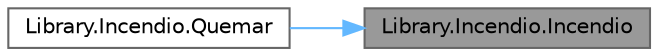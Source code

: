 digraph "Library.Incendio.Incendio"
{
 // INTERACTIVE_SVG=YES
 // LATEX_PDF_SIZE
  bgcolor="transparent";
  edge [fontname=Helvetica,fontsize=10,labelfontname=Helvetica,labelfontsize=10];
  node [fontname=Helvetica,fontsize=10,shape=box,height=0.2,width=0.4];
  rankdir="RL";
  Node1 [id="Node000001",label="Library.Incendio.Incendio",height=0.2,width=0.4,color="gray40", fillcolor="grey60", style="filled", fontcolor="black",tooltip="Inicializa una nueva instancia de la clase Incendio."];
  Node1 -> Node2 [id="edge1_Node000001_Node000002",dir="back",color="steelblue1",style="solid",tooltip=" "];
  Node2 [id="Node000002",label="Library.Incendio.Quemar",height=0.2,width=0.4,color="grey40", fillcolor="white", style="filled",URL="$classLibrary_1_1Incendio.html#a7477b763b301b8e71751cbb610069b56",tooltip="Le aplica el efecto \"quemado\" al pokemon que recibe."];
}

